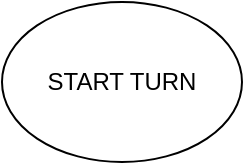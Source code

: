 <mxfile>
    <diagram id="lE3PQOMd7JlT6QqcB70D" name="Page-1">
        <mxGraphModel dx="1646" dy="928" grid="1" gridSize="10" guides="1" tooltips="1" connect="1" arrows="1" fold="1" page="1" pageScale="1" pageWidth="850" pageHeight="1100" math="0" shadow="0">
            <root>
                <mxCell id="0"/>
                <mxCell id="1" parent="0"/>
                <mxCell id="2" value="&lt;span style=&quot;color: rgb(0, 0, 0);&quot;&gt;START TURN&lt;/span&gt;" style="ellipse;whiteSpace=wrap;html=1;" parent="1" vertex="1">
                    <mxGeometry x="210" y="60" width="120" height="80" as="geometry"/>
                </mxCell>
            </root>
        </mxGraphModel>
    </diagram>
</mxfile>